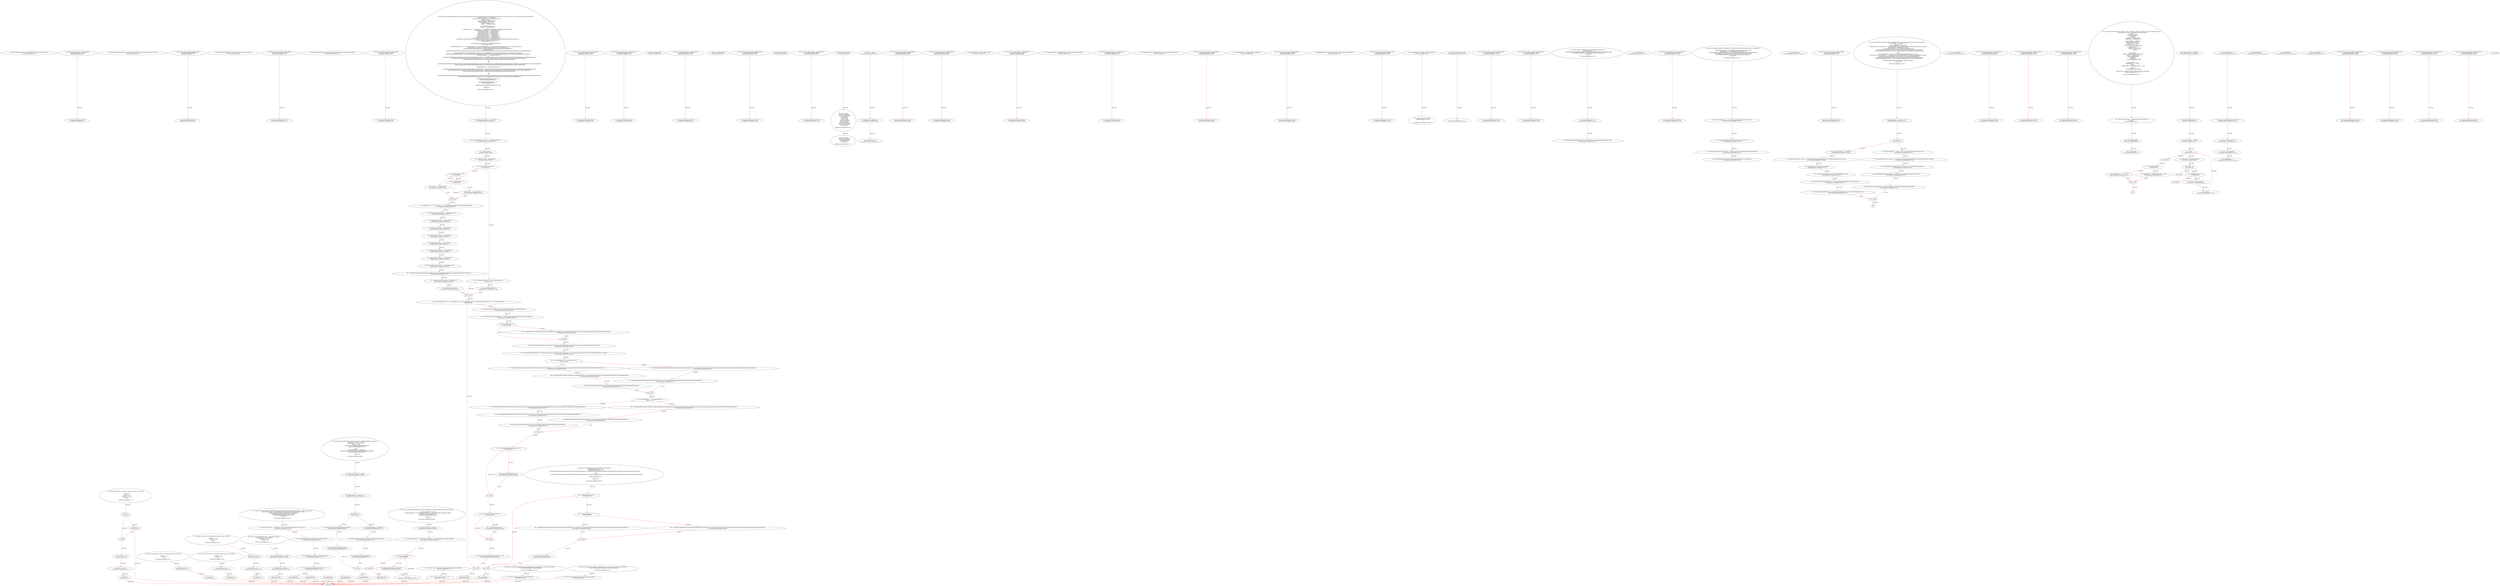 digraph  {
13 [label="2_ function transfer(address to, uint256 value) public returns (bool success);\n13-function_definition-3-3", method="transfer(address to,uint256 value)", type_label=function_definition];
29 [label="3_ function bug_unchk_send17() payable public{\n      msg.sender.transfer(1 ether);}\n29-function_definition-4-5", method="bug_unchk_send17()", type_label=function_definition];
34 [label="4_ msg.sender.transfer(1 ether);\n34-expression_statement-5-5", method="bug_unchk_send17()", type_label=expression_statement];
44 [label="5_ function transferFrom(address from, address to, uint256 value) public returns (bool success);\n44-function_definition-6-6", method="transferFrom(address from,address to,uint256 value)", type_label=function_definition];
64 [label="6_ function bug_unchk_send3() payable public{\n      msg.sender.transfer(1 ether);}\n64-function_definition-7-8", method="bug_unchk_send3()", type_label=function_definition];
69 [label="7_ msg.sender.transfer(1 ether);\n69-expression_statement-8-8", method="bug_unchk_send3()", type_label=expression_statement];
79 [label="8_ function balanceOf(address account) external view returns(uint256);\n79-function_definition-9-9", method="balanceOf(address account)", type_label=function_definition];
91 [label="9_ function bug_unchk_send9() payable public{\n      msg.sender.transfer(1 ether);}\n91-function_definition-10-11", method="bug_unchk_send9()", type_label=function_definition];
96 [label="10_ msg.sender.transfer(1 ether);\n96-expression_statement-11-11", method="bug_unchk_send9()", type_label=expression_statement];
106 [label="11_ function allowance(address _owner, address _spender)external view returns(uint256);\n106-function_definition-12-12", method="allowance(address _owner,address _spender)", type_label=function_definition];
122 [label="12_ function bug_unchk_send25() payable public{\n      msg.sender.transfer(1 ether);}\n122-function_definition-13-14", method="bug_unchk_send25()", type_label=function_definition];
127 [label="13_ msg.sender.transfer(1 ether);\n127-expression_statement-14-14", method="bug_unchk_send25()", type_label=expression_statement];
140 [label="16_ function mul(uint256 a, uint256 b) internal pure returns (uint256) \n    {\n        if (a == 0) {\n        return 0;}\n        uint256 c = a * b;\n        assert(c / a == b);\n        return c;\n    }\n140-function_definition-17-24", method="mul(uint256 a,uint256 b)", type_label=function_definition];
157 [label="18_ if_a == 0\n157-if-19-20", method="mul(uint256 a,uint256 b)", type_label=if];
2982 [label="18_ end_if", method="mul(uint256 a,uint256 b)", type_label=end_if];
162 [label="19_ return 0;\n162-return-20-20", method="mul(uint256 a,uint256 b)", type_label=return];
164 [label="20_ uint256 c = a * b;\n164-new_variable-21-21", method="mul(uint256 a,uint256 b)", type_label=new_variable];
172 [label="21_ assert(c / a == b);\n172-expression_statement-22-22", method="mul(uint256 a,uint256 b)", type_label=expression_statement];
181 [label="22_ return c;\n181-return-23-23", method="mul(uint256 a,uint256 b)", type_label=return];
183 [label="24_ function div(uint256 a, uint256 b) internal pure returns (uint256) \n    {\n        uint256 c = a / b;\n        return c;\n    }\n183-function_definition-25-29", method="div(uint256 a,uint256 b)", type_label=function_definition];
200 [label="26_ uint256 c = a / b;\n200-new_variable-27-27", method="div(uint256 a,uint256 b)", type_label=new_variable];
208 [label="27_ return c;\n208-return-28-28", method="div(uint256 a,uint256 b)", type_label=return];
210 [label="29_ function sub(uint256 a, uint256 b) internal pure returns (uint256) \n    {\n        assert(b <= a);\n        return a - b;\n    }\n210-function_definition-30-34", method="sub(uint256 a,uint256 b)", type_label=function_definition];
227 [label="31_ assert(b <= a);\n227-expression_statement-32-32", method="sub(uint256 a,uint256 b)", type_label=expression_statement];
234 [label="32_ return a - b;\n234-return-33-33", method="sub(uint256 a,uint256 b)", type_label=return];
238 [label="34_ function add(uint256 a, uint256 b) internal pure returns (uint256) \n    {\n        uint256 c = a + b;\n        assert(c >= a);\n        return c;\n    }\n238-function_definition-35-40", method="add(uint256 a,uint256 b)", type_label=function_definition];
255 [label="36_ uint256 c = a + b;\n255-new_variable-37-37", method="add(uint256 a,uint256 b)", type_label=new_variable];
263 [label="37_ assert(c >= a);\n263-expression_statement-38-38", method="add(uint256 a,uint256 b)", type_label=expression_statement];
270 [label="38_ return c;\n270-return-39-39", method="add(uint256 a,uint256 b)", type_label=return];
280 [label="43_ function bug_unchk_send13() payable public{\n      msg.sender.transfer(1 ether);}\n280-function_definition-44-45", method="bug_unchk_send13()", type_label=function_definition];
285 [label="44_ msg.sender.transfer(1 ether);\n285-expression_statement-45-45", method="bug_unchk_send13()", type_label=expression_statement];
313 [label="46_ function bug_unchk_send5() payable public{\n      msg.sender.transfer(1 ether);}\n313-function_definition-47-48", method="bug_unchk_send5()", type_label=function_definition];
318 [label="47_ msg.sender.transfer(1 ether);\n318-expression_statement-48-48", method="bug_unchk_send5()", type_label=expression_statement];
328 [label="48_ address payable admin;\n328-new_variable-49-49", method="", type_label=new_variable];
332 [label="49_ function bug_unchk_send15() payable public{\n      msg.sender.transfer(1 ether);}\n332-function_definition-50-51", method="bug_unchk_send15()", type_label=function_definition];
337 [label="50_ msg.sender.transfer(1 ether);\n337-expression_statement-51-51", method="bug_unchk_send15()", type_label=expression_statement];
347 [label="51_ address public feeAddress;\n347-new_variable-52-52", method="", type_label=new_variable];
352 [label="52_ function bug_unchk_send28() payable public{\n      msg.sender.transfer(1 ether);}\n352-function_definition-53-54", method="bug_unchk_send28()", type_label=function_definition];
357 [label="53_ msg.sender.transfer(1 ether);\n357-expression_statement-54-54", method="bug_unchk_send28()", type_label=expression_statement];
367 [label="54_ bool private dexStatus;\n367-new_variable-55-55", method="", type_label=new_variable];
372 [label="55_ function bug_unchk_send21() payable public{\n      msg.sender.transfer(1 ether);}\n372-function_definition-56-57", method="bug_unchk_send21()", type_label=function_definition];
377 [label="56_ msg.sender.transfer(1 ether);\n377-expression_statement-57-57", method="bug_unchk_send21()", type_label=expression_statement];
387 [label="57_ uint256 public tokenId=0;\n387-new_variable-58-58", method="", type_label=new_variable];
393 [label="58_ struct orders{\n        address userAddress;\n        address tokenAddress;\n        uint256 type_;\n        uint256 price;\n        uint256 total;\n        uint256 _decimal;\n        uint256 tradeTotal;\n        uint256 amount;\n        uint256 tradeAmount;\n        uint256 pairOrderID;\n        uint256 status; \n    }\n393-expression_statement-59-71", method="orders()", type_label=expression_statement];
439 [label="71_ struct tokens{\n        address tokenAddress;\n        string tokenSymbol;\n        uint256 decimals;\n        bool status;\n    }\n439-expression_statement-72-77", method="tokens()", type_label=expression_statement];
467 [label="78_ admin = _admin;\n467-expression_statement-79-79", method="", type_label=expression_statement];
471 [label="79_ feeAddress = feeAddress_;\n471-expression_statement-80-80", method="", type_label=expression_statement];
475 [label="80_ dexStatus = true;\n475-expression_statement-81-81", method="", type_label=expression_statement];
480 [label="82_ function bug_unchk_send19() payable public{\n      msg.sender.transfer(1 ether);}\n480-function_definition-83-84", method="bug_unchk_send19()", type_label=function_definition];
485 [label="83_ msg.sender.transfer(1 ether);\n485-expression_statement-84-84", method="bug_unchk_send19()", type_label=expression_statement];
495 [label="84_ function bug_unchk_send10() payable public{\n      msg.sender.transfer(1 ether);}\n495-function_definition-85-86", method="bug_unchk_send10()", type_label=function_definition];
500 [label="85_ msg.sender.transfer(1 ether);\n500-expression_statement-86-86", method="bug_unchk_send10()", type_label=expression_statement];
510 [label="86_ mapping(uint256=>orders) public Order;\n510-new_variable-87-87", method="", type_label=new_variable];
518 [label="87_ function bug_unchk_send22() payable public{\n      msg.sender.transfer(1 ether);}\n518-function_definition-88-89", method="bug_unchk_send22()", type_label=function_definition];
523 [label="88_ msg.sender.transfer(1 ether);\n523-expression_statement-89-89", method="bug_unchk_send22()", type_label=expression_statement];
533 [label="89_ mapping(address=>mapping(address=>uint256))public userDetails;\n533-new_variable-90-90", method="", type_label=new_variable];
542 [label="90_ function bug_unchk_send12() payable public{\n      msg.sender.transfer(1 ether);}\n542-function_definition-91-92", method="bug_unchk_send12()", type_label=function_definition];
547 [label="91_ msg.sender.transfer(1 ether);\n547-expression_statement-92-92", method="bug_unchk_send12()", type_label=expression_statement];
557 [label="92_ mapping(address=>mapping(address=>uint256))public feeAmount;\n557-new_variable-93-93", method="", type_label=new_variable];
566 [label="93_ function bug_unchk_send11() payable public{\n      msg.sender.transfer(1 ether);}\n566-function_definition-94-95", method="bug_unchk_send11()", type_label=function_definition];
571 [label="94_ msg.sender.transfer(1 ether);\n571-expression_statement-95-95", method="bug_unchk_send11()", type_label=expression_statement];
581 [label="95_ mapping(address=>uint256) public withdrawfee;\n581-new_variable-96-96", method="", type_label=new_variable];
588 [label="96_ function bug_unchk_send1() payable public{\n      msg.sender.transfer(1 ether);}\n588-function_definition-97-98", method="bug_unchk_send1()", type_label=function_definition];
593 [label="97_ msg.sender.transfer(1 ether);\n593-expression_statement-98-98", method="bug_unchk_send1()", type_label=expression_statement];
603 [label="98_ mapping(uint256=>mapping(uint256=>bool)) public orderPairStatus;\n603-new_variable-99-99", method="", type_label=new_variable];
612 [label="99_ function bug_unchk_send2() payable public{\n      msg.sender.transfer(1 ether);}\n612-function_definition-100-101", method="bug_unchk_send2()", type_label=function_definition];
617 [label="100_ msg.sender.transfer(1 ether);\n617-expression_statement-101-101", method="bug_unchk_send2()", type_label=expression_statement];
627 [label="101_ mapping(address=>tokens) public tokendetails;\n627-new_variable-102-102", method="", type_label=new_variable];
635 [label="102_ modifier dexstatuscheck(){\n       require(dexStatus==true);\n       _;\n    }\n635-expression_statement-103-106", method="", type_label=expression_statement];
638 [label="103_ require(dexStatus==true);\n638-expression_statement-104-104", method="", type_label=expression_statement];
646 [label="104_ _;\n646-expression_statement-105-105", method="", type_label=expression_statement];
648 [label="106_ function setDexStatus(bool status_) public returns(bool){\n        require(msg.sender == admin);\n        dexStatus = status_;\n        return true;\n    }\n648-function_definition-107-111", method="setDexStatus(bool status_)", type_label=function_definition];
660 [label="107_ require(msg.sender == admin);\n660-expression_statement-108-108", method="setDexStatus(bool status_)", type_label=expression_statement];
669 [label="108_ dexStatus = status_;\n669-expression_statement-109-109", method="setDexStatus(bool status_)", type_label=expression_statement];
673 [label="109_ return true;\n673-return-110-110", method="setDexStatus(bool status_)", type_label=return];
676 [label="111_ function bug_unchk_send26() payable public{\n      msg.sender.transfer(1 ether);}\n676-function_definition-112-113", method="bug_unchk_send26()", type_label=function_definition];
681 [label="112_ msg.sender.transfer(1 ether);\n681-expression_statement-113-113", method="bug_unchk_send26()", type_label=expression_statement];
691 [label="113_ function addToken(address tokenAddress,string memory tokenSymbol,uint256 decimal_) public returns(bool){\n        require(msg.sender == feeAddress && tokendetails[tokenAddress].status==false);\n        tokendetails[tokenAddress].tokenSymbol=tokenSymbol;\n        tokendetails[tokenAddress].decimals=decimal_;\n        tokendetails[tokenAddress].status=true;\n        return true;\n    }\n691-function_definition-114-120", method="addToken(address tokenAddress,string memory tokenSymbol,uint256 decimal_)", type_label=function_definition];
711 [label="114_ require(msg.sender == feeAddress && tokendetails[tokenAddress].status==false);\n711-expression_statement-115-115", method="addToken(address tokenAddress,string memory tokenSymbol,uint256 decimal_)", type_label=expression_statement];
729 [label="115_ tokendetails[tokenAddress].tokenSymbol=tokenSymbol;\n729-expression_statement-116-116", method="addToken(address tokenAddress,string memory tokenSymbol,uint256 decimal_)", type_label=expression_statement];
737 [label="116_ tokendetails[tokenAddress].decimals=decimal_;\n737-expression_statement-117-117", method="addToken(address tokenAddress,string memory tokenSymbol,uint256 decimal_)", type_label=expression_statement];
745 [label="117_ tokendetails[tokenAddress].status=true;\n745-expression_statement-118-118", method="addToken(address tokenAddress,string memory tokenSymbol,uint256 decimal_)", type_label=expression_statement];
754 [label="118_ return true;\n754-return-119-119", method="addToken(address tokenAddress,string memory tokenSymbol,uint256 decimal_)", type_label=return];
757 [label="120_ function bug_unchk_send20() payable public{\n      msg.sender.transfer(1 ether);}\n757-function_definition-121-122", method="bug_unchk_send20()", type_label=function_definition];
762 [label="121_ msg.sender.transfer(1 ether);\n762-expression_statement-122-122", method="bug_unchk_send20()", type_label=expression_statement];
772 [label="122_ function deposit() dexstatuscheck public payable returns(bool) {\n        require(msg.value > 0);\n        userDetails[msg.sender][address(0)]=userDetails[msg.sender][address(0)].add(msg.value);\n        emit DepositandWithdraw( msg.sender, address(0),msg.value,0);\n        return true;\n    }\n772-function_definition-123-128", method="deposit()", type_label=function_definition];
774 [label="122_ dexstatuscheck\n774-expression_statement-123-123", method="deposit()", type_label=expression_statement];
783 [label="123_ require(msg.value > 0);\n783-expression_statement-124-124", method="deposit()", type_label=expression_statement];
792 [label="124_ userDetails[msg.sender][address(0)]=userDetails[msg.sender][address(0)].add(msg.value);\n792-expression_statement-125-125", method="deposit()", type_label=expression_statement];
835 [label="126_ return true;\n835-return-127-127", method="deposit()", type_label=return];
838 [label="128_ function bug_unchk_send32() payable public{\n      msg.sender.transfer(1 ether);}\n838-function_definition-129-130", method="bug_unchk_send32()", type_label=function_definition];
843 [label="129_ msg.sender.transfer(1 ether);\n843-expression_statement-130-130", method="bug_unchk_send32()", type_label=expression_statement];
853 [label="130_ function tokenDeposit(address tokenaddr,uint256 tokenAmount) dexstatuscheck public returns(bool)\n    {\n        require(tokenAmount > 0 && tokendetails[tokenaddr].status==true);\n        require(tokenallowance(tokenaddr,msg.sender) > 0);\n        userDetails[msg.sender][tokenaddr] = userDetails[msg.sender][tokenaddr].add(tokenAmount);\n        Token(tokenaddr).transferFrom(msg.sender,address(this), tokenAmount);\n        emit DepositandWithdraw( msg.sender,tokenaddr,tokenAmount,0);\n        return true;\n    }\n853-function_definition-131-139", method="tokenDeposit(address tokenaddr,uint256 tokenAmount)", type_label=function_definition];
863 [label="130_ dexstatuscheck\n863-expression_statement-131-131", method="tokenDeposit(address tokenaddr,uint256 tokenAmount)", type_label=expression_statement];
871 [label="132_ require(tokenAmount > 0 && tokendetails[tokenaddr].status==true);\n871-expression_statement-133-133", method="tokenDeposit(address tokenaddr,uint256 tokenAmount)", type_label=expression_statement];
887 [label="133_ require(tokenallowance(tokenaddr,msg.sender) > 0);\n887-expression_statement-134-134", method="tokenDeposit(address tokenaddr,uint256 tokenAmount)", type_label=expression_statement];
901 [label="134_ userDetails[msg.sender][tokenaddr] = userDetails[msg.sender][tokenaddr].add(tokenAmount);\n901-expression_statement-135-135", method="tokenDeposit(address tokenaddr,uint256 tokenAmount)", type_label=expression_statement];
922 [label="135_ Token(tokenaddr).transferFrom(msg.sender,address(this), tokenAmount);\n922-expression_statement-136-136", method="tokenDeposit(address tokenaddr,uint256 tokenAmount)", type_label=expression_statement];
952 [label="137_ return true;\n952-return-138-138", method="tokenDeposit(address tokenaddr,uint256 tokenAmount)", type_label=return];
955 [label="139_ function bug_unchk_send4() payable public{\n      msg.sender.transfer(1 ether);}\n955-function_definition-140-141", method="bug_unchk_send4()", type_label=function_definition];
960 [label="140_ msg.sender.transfer(1 ether);\n960-expression_statement-141-141", method="bug_unchk_send4()", type_label=expression_statement];
970 [label="141_ function withdraw(uint8 type_,address tokenaddr,uint256 amount) dexstatuscheck public returns(bool) {\n        require(type_ ==0 || type_ == 1);\n         if(type_==0){  \n         require(tokenaddr == address(0));\n         require(amount>0 && amount <= userDetails[msg.sender][address(0)] && withdrawfee[address(0)]<amount);\n         require(amount<=address(this).balance);\n                msg.sender.transfer(amount.sub(withdrawfee[address(0)]));    \n                userDetails[msg.sender][address(0)] = userDetails[msg.sender][address(0)].sub(amount);\n                feeAmount[admin][address(0)] = feeAmount[admin][address(0)].add(withdrawfee[address(0)]);\n        }\n        else{  \n        require(tokenaddr != address(0) && tokendetails[tokenaddr].status==true);\n        require(amount>0 && amount <= userDetails[msg.sender][tokenaddr] && withdrawfee[tokenaddr]<amount);\n              Token(tokenaddr).transfer(msg.sender, (amount.sub(withdrawfee[tokenaddr])));\n              userDetails[msg.sender][tokenaddr] = userDetails[msg.sender][tokenaddr].sub(amount);\n              feeAmount[admin][tokenaddr] = feeAmount[admin][tokenaddr].add(withdrawfee[tokenaddr]);\n        }\n        emit DepositandWithdraw( msg.sender,tokenaddr,amount,1);\n        return true;\n    }\n970-function_definition-142-161", method="withdraw(uint8 type_,address tokenaddr,uint256 amount)", type_label=function_definition];
984 [label="141_ dexstatuscheck\n984-expression_statement-142-142", method="withdraw(uint8 type_,address tokenaddr,uint256 amount)", type_label=expression_statement];
992 [label="142_ require(type_ ==0 || type_ == 1);\n992-expression_statement-143-143", method="withdraw(uint8 type_,address tokenaddr,uint256 amount)", type_label=expression_statement];
1003 [label="143_ if_type_==0\n1003-if-144-158", method="withdraw(uint8 type_,address tokenaddr,uint256 amount)", type_label=if];
3828 [label="143_ end_if", method="withdraw(uint8 type_,address tokenaddr,uint256 amount)", type_label=end_if];
1008 [label="144_ require(tokenaddr == address(0));\n1008-expression_statement-145-145", method="withdraw(uint8 type_,address tokenaddr,uint256 amount)", type_label=expression_statement];
1017 [label="145_ require(amount>0 && amount <= userDetails[msg.sender][address(0)] && withdrawfee[address(0)]<amount);\n1017-expression_statement-146-146", method="withdraw(uint8 type_,address tokenaddr,uint256 amount)", type_label=expression_statement];
1044 [label="146_ require(amount<=address(this).balance);\n1044-expression_statement-147-147", method="withdraw(uint8 type_,address tokenaddr,uint256 amount)", type_label=expression_statement];
1055 [label="147_ msg.sender.transfer(amount.sub(withdrawfee[address(0)]));\n1055-expression_statement-148-148", method="withdraw(uint8 type_,address tokenaddr,uint256 amount)", type_label=expression_statement];
1073 [label="148_ userDetails[msg.sender][address(0)] = userDetails[msg.sender][address(0)].sub(amount);\n1073-expression_statement-149-149", method="withdraw(uint8 type_,address tokenaddr,uint256 amount)", type_label=expression_statement];
1098 [label="149_ feeAmount[admin][address(0)] = feeAmount[admin][address(0)].add(withdrawfee[address(0)]);\n1098-expression_statement-150-150", method="withdraw(uint8 type_,address tokenaddr,uint256 amount)", type_label=expression_statement];
1124 [label="152_ require(tokenaddr != address(0) && tokendetails[tokenaddr].status==true);\n1124-expression_statement-153-153", method="withdraw(uint8 type_,address tokenaddr,uint256 amount)", type_label=expression_statement];
1142 [label="153_ require(amount>0 && amount <= userDetails[msg.sender][tokenaddr] && withdrawfee[tokenaddr]<amount);\n1142-expression_statement-154-154", method="withdraw(uint8 type_,address tokenaddr,uint256 amount)", type_label=expression_statement];
1165 [label="154_ Token(tokenaddr).transfer(msg.sender, (amount.sub(withdrawfee[tokenaddr])));\n1165-expression_statement-155-155", method="withdraw(uint8 type_,address tokenaddr,uint256 amount)", type_label=expression_statement];
1187 [label="155_ userDetails[msg.sender][tokenaddr] = userDetails[msg.sender][tokenaddr].sub(amount);\n1187-expression_statement-156-156", method="withdraw(uint8 type_,address tokenaddr,uint256 amount)", type_label=expression_statement];
1208 [label="156_ feeAmount[admin][tokenaddr] = feeAmount[admin][tokenaddr].add(withdrawfee[tokenaddr]);\n1208-expression_statement-157-157", method="withdraw(uint8 type_,address tokenaddr,uint256 amount)", type_label=expression_statement];
1239 [label="159_ return true;\n1239-return-160-160", method="withdraw(uint8 type_,address tokenaddr,uint256 amount)", type_label=return];
1242 [label="161_ function bug_unchk_send7() payable public{\n      msg.sender.transfer(1 ether);}\n1242-function_definition-162-163", method="bug_unchk_send7()", type_label=function_definition];
1247 [label="162_ msg.sender.transfer(1 ether);\n1247-expression_statement-163-163", method="bug_unchk_send7()", type_label=expression_statement];
1257 [label="163_ function adminProfitWithdraw(uint8 type_,address tokenAddr)public returns(bool){  \n       require(msg.sender == admin);\n       require(type_ ==0 || type_ == 1);\n         if(type_==0){  \n            admin.transfer(feeAmount[admin][address(0)]);\n            feeAmount[admin][address(0)]=0;\n        }\n        else{  \n            require(tokenAddr != address(0)) ;\n            Token(tokenAddr).transfer(admin, feeAmount[admin][tokenAddr]);\n            feeAmount[admin][tokenAddr]=0;\n        }\n            return true;\n        }\n1257-function_definition-164-177", method="adminProfitWithdraw(uint8 type_,address tokenAddr)", type_label=function_definition];
1273 [label="164_ require(msg.sender == admin);\n1273-expression_statement-165-165", method="adminProfitWithdraw(uint8 type_,address tokenAddr)", type_label=expression_statement];
1282 [label="165_ require(type_ ==0 || type_ == 1);\n1282-expression_statement-166-166", method="adminProfitWithdraw(uint8 type_,address tokenAddr)", type_label=expression_statement];
1293 [label="166_ if_type_==0\n1293-if-167-175", method="adminProfitWithdraw(uint8 type_,address tokenAddr)", type_label=if];
4118 [label="166_ end_if", method="adminProfitWithdraw(uint8 type_,address tokenAddr)", type_label=end_if];
1298 [label="167_ admin.transfer(feeAmount[admin][address(0)]);\n1298-expression_statement-168-168", method="adminProfitWithdraw(uint8 type_,address tokenAddr)", type_label=expression_statement];
1311 [label="168_ feeAmount[admin][address(0)]=0;\n1311-expression_statement-169-169", method="adminProfitWithdraw(uint8 type_,address tokenAddr)", type_label=expression_statement];
1322 [label="171_ require(tokenAddr != address(0)) ;\n1322-expression_statement-172-172", method="adminProfitWithdraw(uint8 type_,address tokenAddr)", type_label=expression_statement];
1331 [label="172_ Token(tokenAddr).transfer(admin, feeAmount[admin][tokenAddr]);\n1331-expression_statement-173-173", method="adminProfitWithdraw(uint8 type_,address tokenAddr)", type_label=expression_statement];
1347 [label="173_ feeAmount[admin][tokenAddr]=0;\n1347-expression_statement-174-174", method="adminProfitWithdraw(uint8 type_,address tokenAddr)", type_label=expression_statement];
1355 [label="175_ return true;\n1355-return-176-176", method="adminProfitWithdraw(uint8 type_,address tokenAddr)", type_label=return];
1358 [label="177_ function bug_unchk_send23() payable public{\n      msg.sender.transfer(1 ether);}\n1358-function_definition-178-179", method="bug_unchk_send23()", type_label=function_definition];
1363 [label="178_ msg.sender.transfer(1 ether);\n1363-expression_statement-179-179", method="bug_unchk_send23()", type_label=expression_statement];
1373 [label="179_ function setwithdrawfee(address[] memory addr,uint256[] memory feeamount)public returns(bool)\n        {\n          require(msg.sender==admin);\n          require(addr.length <10 && feeamount.length < 10 && addr.length==feeamount.length);\n          for(uint8 i=0;i<addr.length;i++){\n            withdrawfee[addr[i]]=feeamount[i];    \n          }\n           return true;\n        }\n1373-function_definition-180-188", method="setwithdrawfee(address[] memory addr,uint256[] memory feeamount)", type_label=function_definition];
1391 [label="181_ require(msg.sender==admin);\n1391-expression_statement-182-182", method="setwithdrawfee(address[] memory addr,uint256[] memory feeamount)", type_label=expression_statement];
1400 [label="182_ require(addr.length <10 && feeamount.length < 10 && addr.length==feeamount.length);\n1400-expression_statement-183-183", method="setwithdrawfee(address[] memory addr,uint256[] memory feeamount)", type_label=expression_statement];
1423 [label="183_ for(i<addr.length;;i++)\n1423-for-184-186", method="setwithdrawfee(address[] memory addr,uint256[] memory feeamount)", type_label=for];
4248 [label="183_ end_loop", method="setwithdrawfee(address[] memory addr,uint256[] memory feeamount)", type_label=end_loop];
1436 [label="183_ i++\n1436-expression_statement-184-184", method="setwithdrawfee(address[] memory addr,uint256[] memory feeamount)", type_label=expression_statement];
1439 [label="184_ withdrawfee[addr[i]]=feeamount[i];\n1439-expression_statement-185-185", method="setwithdrawfee(address[] memory addr,uint256[] memory feeamount)", type_label=expression_statement];
1449 [label="186_ return true;\n1449-return-187-187", method="setwithdrawfee(address[] memory addr,uint256[] memory feeamount)", type_label=return];
1452 [label="188_ function bug_unchk_send14() payable public{\n      msg.sender.transfer(1 ether);}\n1452-function_definition-189-190", method="bug_unchk_send14()", type_label=function_definition];
1457 [label="189_ msg.sender.transfer(1 ether);\n1457-expression_statement-190-190", method="bug_unchk_send14()", type_label=expression_statement];
1467 [label="190_ function verify(string memory  message, uint8 v, bytes32 r, bytes32 s) private pure returns (address signer) {\n        string memory header = \"\x19Ethereum Signed Message:\n000000\";\n        uint256 lengthOffset;\n        uint256 length;\n        assembly {\n            length := mload(message)\n            lengthOffset := add(header, 57)\n        }\n        require(length <= 999999);\n        uint256 lengthLength = 0;\n        uint256 divisor = 100000; \n        while (divisor != 0) {\n            uint256 digit = length.div(divisor);\n            if (digit == 0) {\n                if (lengthLength == 0) {\n                      divisor = divisor.div(10);\n                      continue;\n                    }\n            }\n            lengthLength++;\n            length = length.sub(digit.mul(divisor));\n            divisor = divisor.div(10);\n            digit = digit.add(0x30);\n            lengthOffset++;\n            assembly {\n                mstore8(lengthOffset, digit)\n            }\n        }  \n        if (lengthLength == 0) {\n            lengthLength = 1 + 0x19 + 1;\n        } else {\n            lengthLength = lengthLength.add(1 + 0x19);\n        }\n        assembly {\n            mstore(header, lengthLength)\n        }\n        bytes32 check = keccak256(abi.encodePacked(header, message));\n        return ecrecover(check, v, r, s);\n    }\n1467-function_definition-191-229", method="verify(string memory  message,uint8 v,bytes32 r,bytes32 s)", type_label=function_definition];
1493 [label="191_ string memory header = \"\x19Ethereum Signed Message:\n000000\";\n1493-new_variable-192-192", method="verify(string memory  message,uint8 v,bytes32 r,bytes32 s)", type_label=new_variable];
1500 [label="192_ uint256 lengthOffset;\n1500-new_variable-193-193", method="verify(string memory  message,uint8 v,bytes32 r,bytes32 s)", type_label=new_variable];
1505 [label="193_ uint256 length;\n1505-new_variable-194-194", method="verify(string memory  message,uint8 v,bytes32 r,bytes32 s)", type_label=new_variable];
1530 [label="198_ require(length <= 999999);\n1530-expression_statement-199-199", method="verify(string memory  message,uint8 v,bytes32 r,bytes32 s)", type_label=expression_statement];
1537 [label="199_ uint256 lengthLength = 0;\n1537-new_variable-200-200", method="verify(string memory  message,uint8 v,bytes32 r,bytes32 s)", type_label=new_variable];
1543 [label="200_ uint256 divisor = 100000;\n1543-new_variable-201-201", method="verify(string memory  message,uint8 v,bytes32 r,bytes32 s)", type_label=new_variable];
1549 [label="201_ while\n1549-while-202-218", method="verify(string memory  message,uint8 v,bytes32 r,bytes32 s)", type_label=while];
4374 [label="201_ end_loop", method="verify(string memory  message,uint8 v,bytes32 r,bytes32 s)", type_label=end_loop];
1554 [label="202_ uint256 digit = length.div(divisor);\n1554-new_variable-203-203", method="verify(string memory  message,uint8 v,bytes32 r,bytes32 s)", type_label=new_variable];
1565 [label="203_ if_digit == 0\n1565-if-204-209", method="verify(string memory  message,uint8 v,bytes32 r,bytes32 s)", type_label=if];
4390 [label="203_ end_if", method="verify(string memory  message,uint8 v,bytes32 r,bytes32 s)", type_label=end_if];
1570 [label="204_ if_lengthLength == 0\n1570-if-205-208", method="verify(string memory  message,uint8 v,bytes32 r,bytes32 s)", type_label=if];
4395 [label="204_ end_if", method="verify(string memory  message,uint8 v,bytes32 r,bytes32 s)", type_label=end_if];
1575 [label="205_ divisor = divisor.div(10);\n1575-expression_statement-206-206", method="verify(string memory  message,uint8 v,bytes32 r,bytes32 s)", type_label=expression_statement];
1584 [label="206_ continue;\n1584-expression_statement-207-207", method="verify(string memory  message,uint8 v,bytes32 r,bytes32 s)", type_label=expression_statement];
1585 [label="209_ lengthLength++;\n1585-expression_statement-210-210", method="verify(string memory  message,uint8 v,bytes32 r,bytes32 s)", type_label=expression_statement];
1586 [label="209_ lengthLength++\n1586-expression_statement-210-210", method="verify(string memory  message,uint8 v,bytes32 r,bytes32 s)", type_label=expression_statement];
1588 [label="210_ length = length.sub(digit.mul(divisor));\n1588-expression_statement-211-211", method="verify(string memory  message,uint8 v,bytes32 r,bytes32 s)", type_label=expression_statement];
1602 [label="211_ divisor = divisor.div(10);\n1602-expression_statement-212-212", method="verify(string memory  message,uint8 v,bytes32 r,bytes32 s)", type_label=expression_statement];
1611 [label="212_ digit = digit.add(0x30);\n1611-expression_statement-213-213", method="verify(string memory  message,uint8 v,bytes32 r,bytes32 s)", type_label=expression_statement];
1620 [label="213_ lengthOffset++;\n1620-expression_statement-214-214", method="verify(string memory  message,uint8 v,bytes32 r,bytes32 s)", type_label=expression_statement];
1621 [label="213_ lengthOffset++\n1621-expression_statement-214-214", method="verify(string memory  message,uint8 v,bytes32 r,bytes32 s)", type_label=expression_statement];
1632 [label="218_ if_lengthLength == 0\n1632-if-219-223", method="verify(string memory  message,uint8 v,bytes32 r,bytes32 s)", type_label=if];
4457 [label="218_ end_if", method="verify(string memory  message,uint8 v,bytes32 r,bytes32 s)", type_label=end_if];
1637 [label="219_ lengthLength = 1 + 0x19 + 1;\n1637-expression_statement-220-220", method="verify(string memory  message,uint8 v,bytes32 r,bytes32 s)", type_label=expression_statement];
1646 [label="221_ lengthLength = lengthLength.add(1 + 0x19);\n1646-expression_statement-222-222", method="verify(string memory  message,uint8 v,bytes32 r,bytes32 s)", type_label=expression_statement];
1666 [label="226_ bytes32 check = keccak256(abi.encodePacked(header, message));\n1666-new_variable-227-227", method="verify(string memory  message,uint8 v,bytes32 r,bytes32 s)", type_label=new_variable];
1682 [label="227_ return ecrecover(check, v, r, s);\n1682-return-228-228", method="verify(string memory  message,uint8 v,bytes32 r,bytes32 s)", type_label=return];
1693 [label="229_ function makeOrder(uint256[9] memory tradeDetails,address[2] memory traderAddresses,string memory message,uint8  v,bytes32 r,bytes32 s) dexstatuscheck public returns(bool){\n      require(msg.sender == feeAddress);\n       require(verify((message),v,r,s)==traderAddresses[1]);\n      uint256 amount__;\n        uint256 orderiD = tradeDetails[0];\n        if(Order[orderiD].status==0){    \n            if(tradeDetails[6] == 0){\n                amount__ = tradeDetails[3];\n            }\n            else if(tradeDetails[6] ==1){\n                amount__ = tradeDetails[1];\n            }\n            require(amount__ > 0 && amount__ <= userDetails[traderAddresses[1]][traderAddresses[0]]);\n                Order[orderiD].userAddress = traderAddresses[1];\n                Order[orderiD].type_ = tradeDetails[6];\n                Order[orderiD].price = tradeDetails[2];\n                Order[orderiD].amount  = tradeDetails[1];\n                Order[orderiD].total  = tradeDetails[3];\n                Order[orderiD].tradeTotal  = tradeDetails[3];\n                Order[orderiD]._decimal  = tradeDetails[7];\n                Order[orderiD].tokenAddress = traderAddresses[0];       \n                userDetails[traderAddresses[1]][traderAddresses[0]]=userDetails[traderAddresses[1]][traderAddresses[0]].sub(amount__);\n                Order[orderiD].tradeAmount=tradeDetails[1];\n                Order[orderiD].status=1;\n        }\n        else if(Order[orderiD].status==1 && tradeDetails[8]==0){  \n            cancelOrder(orderiD);\n        }\n        if(Order[orderiD].status==1 && tradeDetails[1] > 0 && tradeDetails[8]>0 && Order[tradeDetails[8]].status==1 && tradeDetails[3]>0){  \n                Order[orderiD].tradeAmount =Order[orderiD].tradeAmount.sub(tradeDetails[1]);\n                Order[tradeDetails[8]].tradeAmount =Order[tradeDetails[8]].tradeAmount.sub(tradeDetails[1]);\n                if(tradeDetails[2]>0){\n                    userDetails[Order[orderiD].userAddress][Order[orderiD].tokenAddress]=userDetails[Order[orderiD].userAddress][Order[orderiD].tokenAddress].add(tradeDetails[2]);\n                }\n                Order[orderiD].tradeTotal =Order[orderiD].tradeTotal.sub(((tradeDetails[1].mul(Order[orderiD].price)).div(Order[orderiD]._decimal)));\n                Order[tradeDetails[8]].tradeTotal =Order[tradeDetails[8]].tradeTotal.sub(((tradeDetails[1].mul(Order[tradeDetails[8]].price)).div(Order[tradeDetails[8]]._decimal)));\n                    if(tradeDetails[6] == 1 || tradeDetails[6]==3)\n                    {\n                        userDetails[Order[orderiD].userAddress][Order[tradeDetails[8]].tokenAddress]=userDetails[Order[orderiD].userAddress][Order[tradeDetails[8]].tokenAddress].add(tradeDetails[1]);\n                        userDetails[Order[orderiD].userAddress][traderAddresses[0]]= userDetails[Order[orderiD].userAddress][traderAddresses[0]].sub(tradeDetails[4]);    \n                        feeAmount[admin][traderAddresses[0]]= feeAmount[admin][traderAddresses[0]].add(tradeDetails[4]);\n                    }\n                    else\n                    {\n                         userDetails[Order[orderiD].userAddress][Order[tradeDetails[8]].tokenAddress]=userDetails[Order[orderiD].userAddress][Order[tradeDetails[8]].tokenAddress].add(tradeDetails[1].sub(tradeDetails[4]));\n                            feeAmount[admin][Order[tradeDetails[8]].tokenAddress]= feeAmount[admin][Order[tradeDetails[8]].tokenAddress].add(tradeDetails[4]);\n                    }\n                    if(tradeDetails[6] == 2 || tradeDetails[6]==3)\n                    {\n                        userDetails[Order[tradeDetails[8]].userAddress][Order[orderiD].tokenAddress]=userDetails[Order[tradeDetails[8]].userAddress][Order[orderiD].tokenAddress].add(tradeDetails[3]);\n                        userDetails[Order[tradeDetails[8]].userAddress][traderAddresses[0]]= userDetails[Order[tradeDetails[8]].userAddress][traderAddresses[0]].sub(tradeDetails[5]);\n                        feeAmount[admin][traderAddresses[0]]= feeAmount[admin][traderAddresses[0]].add(tradeDetails[5]);\n                    }\n                    else\n                    {\n                         userDetails[Order[tradeDetails[8]].userAddress][Order[orderiD].tokenAddress]=userDetails[Order[tradeDetails[8]].userAddress][Order[orderiD].tokenAddress].add(tradeDetails[3].sub(tradeDetails[5]));\n                         feeAmount[admin][Order[orderiD].tokenAddress]= feeAmount[admin][Order[orderiD].tokenAddress].add(tradeDetails[5]);\n                    }\n                if(Order[tradeDetails[8]].tradeAmount==0){\n                    Order[tradeDetails[8]].status=2;    \n                }\n                if(Order[orderiD].tradeAmount==0){\n                    Order[orderiD].status=2;    \n                }\n                orderPairStatus[orderiD][tradeDetails[8]] = true;\n            }\n        return true; \n    }\n1693-function_definition-230-297", method="makeOrder(uint256[9] memory tradeDetails,address[2] memory traderAddresses,string memory message,uint8  v,bytes32 r,bytes32 s)", type_label=function_definition];
1723 [label="229_ dexstatuscheck\n1723-expression_statement-230-230", method="makeOrder(uint256[9] memory tradeDetails,address[2] memory traderAddresses,string memory message,uint8  v,bytes32 r,bytes32 s)", type_label=expression_statement];
1731 [label="230_ require(msg.sender == feeAddress);\n1731-expression_statement-231-231", method="makeOrder(uint256[9] memory tradeDetails,address[2] memory traderAddresses,string memory message,uint8  v,bytes32 r,bytes32 s)", type_label=expression_statement];
1740 [label="231_ require(verify((message),v,r,s)==traderAddresses[1]);\n1740-expression_statement-232-232", method="makeOrder(uint256[9] memory tradeDetails,address[2] memory traderAddresses,string memory message,uint8  v,bytes32 r,bytes32 s)", type_label=expression_statement];
1759 [label="232_ uint256 amount__;\n1759-new_variable-233-233", method="makeOrder(uint256[9] memory tradeDetails,address[2] memory traderAddresses,string memory message,uint8  v,bytes32 r,bytes32 s)", type_label=new_variable];
1764 [label="233_ uint256 orderiD = tradeDetails[0];\n1764-new_variable-234-234", method="makeOrder(uint256[9] memory tradeDetails,address[2] memory traderAddresses,string memory message,uint8  v,bytes32 r,bytes32 s)", type_label=new_variable];
1772 [label="234_ if_Order[orderiD].status==0\n1772-if-235-257", method="makeOrder(uint256[9] memory tradeDetails,address[2] memory traderAddresses,string memory message,uint8  v,bytes32 r,bytes32 s)", type_label=if];
4597 [label="234_ end_if", method="makeOrder(uint256[9] memory tradeDetails,address[2] memory traderAddresses,string memory message,uint8  v,bytes32 r,bytes32 s)", type_label=end_if];
1781 [label="235_ if_tradeDetails[6] == 0\n1781-if-236-241", method="makeOrder(uint256[9] memory tradeDetails,address[2] memory traderAddresses,string memory message,uint8  v,bytes32 r,bytes32 s)", type_label=if];
4606 [label="235_ end_if", method="makeOrder(uint256[9] memory tradeDetails,address[2] memory traderAddresses,string memory message,uint8  v,bytes32 r,bytes32 s)", type_label=end_if];
1788 [label="236_ amount__ = tradeDetails[3];\n1788-expression_statement-237-237", method="makeOrder(uint256[9] memory tradeDetails,address[2] memory traderAddresses,string memory message,uint8  v,bytes32 r,bytes32 s)", type_label=expression_statement];
1794 [label="238_ if_tradeDetails[6] ==1\n1794-if-239-241", method="makeOrder(uint256[9] memory tradeDetails,address[2] memory traderAddresses,string memory message,uint8  v,bytes32 r,bytes32 s)", type_label=if];
1801 [label="239_ amount__ = tradeDetails[1];\n1801-expression_statement-240-240", method="makeOrder(uint256[9] memory tradeDetails,address[2] memory traderAddresses,string memory message,uint8  v,bytes32 r,bytes32 s)", type_label=expression_statement];
1807 [label="241_ require(amount__ > 0 && amount__ <= userDetails[traderAddresses[1]][traderAddresses[0]]);\n1807-expression_statement-242-242", method="makeOrder(uint256[9] memory tradeDetails,address[2] memory traderAddresses,string memory message,uint8  v,bytes32 r,bytes32 s)", type_label=expression_statement];
1826 [label="242_ Order[orderiD].userAddress = traderAddresses[1];\n1826-expression_statement-243-243", method="makeOrder(uint256[9] memory tradeDetails,address[2] memory traderAddresses,string memory message,uint8  v,bytes32 r,bytes32 s)", type_label=expression_statement];
1836 [label="243_ Order[orderiD].type_ = tradeDetails[6];\n1836-expression_statement-244-244", method="makeOrder(uint256[9] memory tradeDetails,address[2] memory traderAddresses,string memory message,uint8  v,bytes32 r,bytes32 s)", type_label=expression_statement];
1846 [label="244_ Order[orderiD].price = tradeDetails[2];\n1846-expression_statement-245-245", method="makeOrder(uint256[9] memory tradeDetails,address[2] memory traderAddresses,string memory message,uint8  v,bytes32 r,bytes32 s)", type_label=expression_statement];
1856 [label="245_ Order[orderiD].amount  = tradeDetails[1];\n1856-expression_statement-246-246", method="makeOrder(uint256[9] memory tradeDetails,address[2] memory traderAddresses,string memory message,uint8  v,bytes32 r,bytes32 s)", type_label=expression_statement];
1866 [label="246_ Order[orderiD].total  = tradeDetails[3];\n1866-expression_statement-247-247", method="makeOrder(uint256[9] memory tradeDetails,address[2] memory traderAddresses,string memory message,uint8  v,bytes32 r,bytes32 s)", type_label=expression_statement];
1876 [label="247_ Order[orderiD].tradeTotal  = tradeDetails[3];\n1876-expression_statement-248-248", method="makeOrder(uint256[9] memory tradeDetails,address[2] memory traderAddresses,string memory message,uint8  v,bytes32 r,bytes32 s)", type_label=expression_statement];
1886 [label="248_ Order[orderiD]._decimal  = tradeDetails[7];\n1886-expression_statement-249-249", method="makeOrder(uint256[9] memory tradeDetails,address[2] memory traderAddresses,string memory message,uint8  v,bytes32 r,bytes32 s)", type_label=expression_statement];
1896 [label="249_ Order[orderiD].tokenAddress = traderAddresses[0];\n1896-expression_statement-250-250", method="makeOrder(uint256[9] memory tradeDetails,address[2] memory traderAddresses,string memory message,uint8  v,bytes32 r,bytes32 s)", type_label=expression_statement];
1906 [label="250_ userDetails[traderAddresses[1]][traderAddresses[0]]=userDetails[traderAddresses[1]][traderAddresses[0]].sub(amount__);\n1906-expression_statement-251-251", method="makeOrder(uint256[9] memory tradeDetails,address[2] memory traderAddresses,string memory message,uint8  v,bytes32 r,bytes32 s)", type_label=expression_statement];
1931 [label="251_ Order[orderiD].tradeAmount=tradeDetails[1];\n1931-expression_statement-252-252", method="makeOrder(uint256[9] memory tradeDetails,address[2] memory traderAddresses,string memory message,uint8  v,bytes32 r,bytes32 s)", type_label=expression_statement];
1941 [label="252_ Order[orderiD].status=1;\n1941-expression_statement-253-253", method="makeOrder(uint256[9] memory tradeDetails,address[2] memory traderAddresses,string memory message,uint8  v,bytes32 r,bytes32 s)", type_label=expression_statement];
1949 [label="254_ if_Order[orderiD].status==1 && tradeDetails[8]==0\n1949-if-255-257", method="makeOrder(uint256[9] memory tradeDetails,address[2] memory traderAddresses,string memory message,uint8  v,bytes32 r,bytes32 s)", type_label=if];
1964 [label="255_ cancelOrder(orderiD);\n1964-expression_statement-256-256", method="makeOrder(uint256[9] memory tradeDetails,address[2] memory traderAddresses,string memory message,uint8  v,bytes32 r,bytes32 s)", type_label=expression_statement];
1969 [label="257_ if_Order[orderiD].status==1 && tradeDetails[1] > 0 && tradeDetails[8]>0 && Order[tradeDetails[8]].status==1 && tradeDetails[3]>0\n1969-if-258-295", method="makeOrder(uint256[9] memory tradeDetails,address[2] memory traderAddresses,string memory message,uint8  v,bytes32 r,bytes32 s)", type_label=if];
4794 [label="257_ end_if", method="makeOrder(uint256[9] memory tradeDetails,address[2] memory traderAddresses,string memory message,uint8  v,bytes32 r,bytes32 s)", type_label=end_if];
2006 [label="258_ Order[orderiD].tradeAmount =Order[orderiD].tradeAmount.sub(tradeDetails[1]);\n2006-expression_statement-259-259", method="makeOrder(uint256[9] memory tradeDetails,address[2] memory traderAddresses,string memory message,uint8  v,bytes32 r,bytes32 s)", type_label=expression_statement];
2025 [label="259_ Order[tradeDetails[8]].tradeAmount =Order[tradeDetails[8]].tradeAmount.sub(tradeDetails[1]);\n2025-expression_statement-260-260", method="makeOrder(uint256[9] memory tradeDetails,address[2] memory traderAddresses,string memory message,uint8  v,bytes32 r,bytes32 s)", type_label=expression_statement];
2048 [label="260_ if_tradeDetails[2]>0\n2048-if-261-263", method="makeOrder(uint256[9] memory tradeDetails,address[2] memory traderAddresses,string memory message,uint8  v,bytes32 r,bytes32 s)", type_label=if];
4873 [label="260_ end_if", method="makeOrder(uint256[9] memory tradeDetails,address[2] memory traderAddresses,string memory message,uint8  v,bytes32 r,bytes32 s)", type_label=end_if];
2055 [label="261_ userDetails[Order[orderiD].userAddress][Order[orderiD].tokenAddress]=userDetails[Order[orderiD].userAddress][Order[orderiD].tokenAddress].add(tradeDetails[2]);\n2055-expression_statement-262-262", method="makeOrder(uint256[9] memory tradeDetails,address[2] memory traderAddresses,string memory message,uint8  v,bytes32 r,bytes32 s)", type_label=expression_statement];
2090 [label="263_ Order[orderiD].tradeTotal =Order[orderiD].tradeTotal.sub(((tradeDetails[1].mul(Order[orderiD].price)).div(Order[orderiD]._decimal)));\n2090-expression_statement-264-264", method="makeOrder(uint256[9] memory tradeDetails,address[2] memory traderAddresses,string memory message,uint8  v,bytes32 r,bytes32 s)", type_label=expression_statement];
2129 [label="264_ Order[tradeDetails[8]].tradeTotal =Order[tradeDetails[8]].tradeTotal.sub(((tradeDetails[1].mul(Order[tradeDetails[8]].price)).div(Order[tradeDetails[8]]._decimal)));\n2129-expression_statement-265-265", method="makeOrder(uint256[9] memory tradeDetails,address[2] memory traderAddresses,string memory message,uint8  v,bytes32 r,bytes32 s)", type_label=expression_statement];
2176 [label="265_ if_tradeDetails[6] == 1 || tradeDetails[6]==3\n2176-if-266-276", method="makeOrder(uint256[9] memory tradeDetails,address[2] memory traderAddresses,string memory message,uint8  v,bytes32 r,bytes32 s)", type_label=if];
5001 [label="265_ end_if", method="makeOrder(uint256[9] memory tradeDetails,address[2] memory traderAddresses,string memory message,uint8  v,bytes32 r,bytes32 s)", type_label=end_if];
2189 [label="267_ userDetails[Order[orderiD].userAddress][Order[tradeDetails[8]].tokenAddress]=userDetails[Order[orderiD].userAddress][Order[tradeDetails[8]].tokenAddress].add(tradeDetails[1]);\n2189-expression_statement-268-268", method="makeOrder(uint256[9] memory tradeDetails,address[2] memory traderAddresses,string memory message,uint8  v,bytes32 r,bytes32 s)", type_label=expression_statement];
2228 [label="268_ userDetails[Order[orderiD].userAddress][traderAddresses[0]]= userDetails[Order[orderiD].userAddress][traderAddresses[0]].sub(tradeDetails[4]);\n2228-expression_statement-269-269", method="makeOrder(uint256[9] memory tradeDetails,address[2] memory traderAddresses,string memory message,uint8  v,bytes32 r,bytes32 s)", type_label=expression_statement];
2259 [label="269_ feeAmount[admin][traderAddresses[0]]= feeAmount[admin][traderAddresses[0]].add(tradeDetails[4]);\n2259-expression_statement-270-270", method="makeOrder(uint256[9] memory tradeDetails,address[2] memory traderAddresses,string memory message,uint8  v,bytes32 r,bytes32 s)", type_label=expression_statement];
2283 [label="273_ userDetails[Order[orderiD].userAddress][Order[tradeDetails[8]].tokenAddress]=userDetails[Order[orderiD].userAddress][Order[tradeDetails[8]].tokenAddress].add(tradeDetails[1].sub(tradeDetails[4]));\n2283-expression_statement-274-274", method="makeOrder(uint256[9] memory tradeDetails,address[2] memory traderAddresses,string memory message,uint8  v,bytes32 r,bytes32 s)", type_label=expression_statement];
2329 [label="274_ feeAmount[admin][Order[tradeDetails[8]].tokenAddress]= feeAmount[admin][Order[tradeDetails[8]].tokenAddress].add(tradeDetails[4]);\n2329-expression_statement-275-275", method="makeOrder(uint256[9] memory tradeDetails,address[2] memory traderAddresses,string memory message,uint8  v,bytes32 r,bytes32 s)", type_label=expression_statement];
2360 [label="276_ if_tradeDetails[6] == 2 || tradeDetails[6]==3\n2360-if-277-287", method="makeOrder(uint256[9] memory tradeDetails,address[2] memory traderAddresses,string memory message,uint8  v,bytes32 r,bytes32 s)", type_label=if];
5185 [label="276_ end_if", method="makeOrder(uint256[9] memory tradeDetails,address[2] memory traderAddresses,string memory message,uint8  v,bytes32 r,bytes32 s)", type_label=end_if];
2373 [label="278_ userDetails[Order[tradeDetails[8]].userAddress][Order[orderiD].tokenAddress]=userDetails[Order[tradeDetails[8]].userAddress][Order[orderiD].tokenAddress].add(tradeDetails[3]);\n2373-expression_statement-279-279", method="makeOrder(uint256[9] memory tradeDetails,address[2] memory traderAddresses,string memory message,uint8  v,bytes32 r,bytes32 s)", type_label=expression_statement];
2412 [label="279_ userDetails[Order[tradeDetails[8]].userAddress][traderAddresses[0]]= userDetails[Order[tradeDetails[8]].userAddress][traderAddresses[0]].sub(tradeDetails[5]);\n2412-expression_statement-280-280", method="makeOrder(uint256[9] memory tradeDetails,address[2] memory traderAddresses,string memory message,uint8  v,bytes32 r,bytes32 s)", type_label=expression_statement];
2447 [label="280_ feeAmount[admin][traderAddresses[0]]= feeAmount[admin][traderAddresses[0]].add(tradeDetails[5]);\n2447-expression_statement-281-281", method="makeOrder(uint256[9] memory tradeDetails,address[2] memory traderAddresses,string memory message,uint8  v,bytes32 r,bytes32 s)", type_label=expression_statement];
2471 [label="284_ userDetails[Order[tradeDetails[8]].userAddress][Order[orderiD].tokenAddress]=userDetails[Order[tradeDetails[8]].userAddress][Order[orderiD].tokenAddress].add(tradeDetails[3].sub(tradeDetails[5]));\n2471-expression_statement-285-285", method="makeOrder(uint256[9] memory tradeDetails,address[2] memory traderAddresses,string memory message,uint8  v,bytes32 r,bytes32 s)", type_label=expression_statement];
2517 [label="285_ feeAmount[admin][Order[orderiD].tokenAddress]= feeAmount[admin][Order[orderiD].tokenAddress].add(tradeDetails[5]);\n2517-expression_statement-286-286", method="makeOrder(uint256[9] memory tradeDetails,address[2] memory traderAddresses,string memory message,uint8  v,bytes32 r,bytes32 s)", type_label=expression_statement];
2544 [label="287_ if_Order[tradeDetails[8]].tradeAmount==0\n2544-if-288-290", method="makeOrder(uint256[9] memory tradeDetails,address[2] memory traderAddresses,string memory message,uint8  v,bytes32 r,bytes32 s)", type_label=if];
5369 [label="287_ end_if", method="makeOrder(uint256[9] memory tradeDetails,address[2] memory traderAddresses,string memory message,uint8  v,bytes32 r,bytes32 s)", type_label=end_if];
2555 [label="288_ Order[tradeDetails[8]].status=2;\n2555-expression_statement-289-289", method="makeOrder(uint256[9] memory tradeDetails,address[2] memory traderAddresses,string memory message,uint8  v,bytes32 r,bytes32 s)", type_label=expression_statement];
2565 [label="290_ if_Order[orderiD].tradeAmount==0\n2565-if-291-293", method="makeOrder(uint256[9] memory tradeDetails,address[2] memory traderAddresses,string memory message,uint8  v,bytes32 r,bytes32 s)", type_label=if];
5390 [label="290_ end_if", method="makeOrder(uint256[9] memory tradeDetails,address[2] memory traderAddresses,string memory message,uint8  v,bytes32 r,bytes32 s)", type_label=end_if];
2574 [label="291_ Order[orderiD].status=2;\n2574-expression_statement-292-292", method="makeOrder(uint256[9] memory tradeDetails,address[2] memory traderAddresses,string memory message,uint8  v,bytes32 r,bytes32 s)", type_label=expression_statement];
2582 [label="293_ orderPairStatus[orderiD][tradeDetails[8]] = true;\n2582-expression_statement-294-294", method="makeOrder(uint256[9] memory tradeDetails,address[2] memory traderAddresses,string memory message,uint8  v,bytes32 r,bytes32 s)", type_label=expression_statement];
2593 [label="295_ return true;\n2593-return-296-296", method="makeOrder(uint256[9] memory tradeDetails,address[2] memory traderAddresses,string memory message,uint8  v,bytes32 r,bytes32 s)", type_label=return];
2596 [label="297_ function bug_unchk_send30() payable public{\n      msg.sender.transfer(1 ether);}\n2596-function_definition-298-299", method="bug_unchk_send30()", type_label=function_definition];
2601 [label="298_ msg.sender.transfer(1 ether);\n2601-expression_statement-299-299", method="bug_unchk_send30()", type_label=expression_statement];
2611 [label="299_ function cancelOrder(uint256 orderid)internal returns(bool){\n        if(Order[orderid].status==1){\n            if(Order[orderid].type_ == 0){\n            userDetails[ Order[orderid].userAddress][Order[orderid].tokenAddress]=userDetails[ Order[orderid].userAddress][Order[orderid].tokenAddress].add(Order[orderid].tradeTotal);        \n            }\n            else{\n                userDetails[ Order[orderid].userAddress][Order[orderid].tokenAddress]=userDetails[ Order[orderid].userAddress][Order[orderid].tokenAddress].add(Order[orderid].tradeAmount);\n            }\n            Order[orderid].status=3;     \n        }\n        return true;\n}\n2611-function_definition-300-311", method="cancelOrder(uint256 orderid)", type_label=function_definition];
2623 [label="300_ if_Order[orderid].status==1\n2623-if-301-309", method="cancelOrder(uint256 orderid)", type_label=if];
5448 [label="300_ end_if", method="cancelOrder(uint256 orderid)", type_label=end_if];
2632 [label="301_ if_Order[orderid].type_ == 0\n2632-if-302-307", method="cancelOrder(uint256 orderid)", type_label=if];
5457 [label="301_ end_if", method="cancelOrder(uint256 orderid)", type_label=end_if];
2641 [label="302_ userDetails[ Order[orderid].userAddress][Order[orderid].tokenAddress]=userDetails[ Order[orderid].userAddress][Order[orderid].tokenAddress].add(Order[orderid].tradeTotal);\n2641-expression_statement-303-303", method="cancelOrder(uint256 orderid)", type_label=expression_statement];
2679 [label="305_ userDetails[ Order[orderid].userAddress][Order[orderid].tokenAddress]=userDetails[ Order[orderid].userAddress][Order[orderid].tokenAddress].add(Order[orderid].tradeAmount);\n2679-expression_statement-306-306", method="cancelOrder(uint256 orderid)", type_label=expression_statement];
2716 [label="307_ Order[orderid].status=3;\n2716-expression_statement-308-308", method="cancelOrder(uint256 orderid)", type_label=expression_statement];
2724 [label="309_ return true;\n2724-return-310-310", method="cancelOrder(uint256 orderid)", type_label=return];
2727 [label="311_ function bug_unchk_send8() payable public{\n      msg.sender.transfer(1 ether);}\n2727-function_definition-312-313", method="bug_unchk_send8()", type_label=function_definition];
2732 [label="312_ msg.sender.transfer(1 ether);\n2732-expression_statement-313-313", method="bug_unchk_send8()", type_label=expression_statement];
2742 [label="313_ function viewTokenBalance(address tokenAddr,address baladdr)public view returns(uint256){\n        return Token(tokenAddr).balanceOf(baladdr);\n    }\n2742-function_definition-314-316", method="viewTokenBalance(address tokenAddr,address baladdr)", type_label=function_definition];
2759 [label="314_ return Token(tokenAddr).balanceOf(baladdr);\n2759-return-315-315", method="viewTokenBalance(address tokenAddr,address baladdr)", type_label=return];
2769 [label="316_ function bug_unchk_send27() payable public{\n      msg.sender.transfer(1 ether);}\n2769-function_definition-317-318", method="bug_unchk_send27()", type_label=function_definition];
2774 [label="317_ msg.sender.transfer(1 ether);\n2774-expression_statement-318-318", method="bug_unchk_send27()", type_label=expression_statement];
2784 [label="318_ function tokenallowance(address tokenAddr,address owner) public view returns(uint256){\n        return Token(tokenAddr).allowance(owner,address(this));\n    }\n2784-function_definition-319-321", method="tokenallowance(address tokenAddr,address owner)", type_label=function_definition];
2801 [label="319_ return Token(tokenAddr).allowance(owner,address(this));\n2801-return-320-320", method="tokenallowance(address tokenAddr,address owner)", type_label=return];
2815 [label="321_ function bug_unchk_send31() payable public{\n      msg.sender.transfer(1 ether);}\n2815-function_definition-322-323", method="bug_unchk_send31()", type_label=function_definition];
2820 [label="322_ msg.sender.transfer(1 ether);\n2820-expression_statement-323-323", method="bug_unchk_send31()", type_label=expression_statement];
1 [label="0_ start_node", method="", type_label=start];
2 [label="0_ exit_node", method="", type_label=exit];
1227;
1657;
29 -> 34  [color=red, controlflow_type=next_line, edge_type=CFG_edge, key=0, label=next_line];
64 -> 69  [color=red, controlflow_type=next_line, edge_type=CFG_edge, key=0, label=next_line];
91 -> 96  [color=red, controlflow_type=next_line, edge_type=CFG_edge, key=0, label=next_line];
122 -> 127  [color=red, controlflow_type=next_line, edge_type=CFG_edge, key=0, label=next_line];
140 -> 157  [color=red, controlflow_type=next_line, edge_type=CFG_edge, key=0, label=next_line];
157 -> 162  [color=red, controlflow_type=pos_next, edge_type=CFG_edge, key=0, label=pos_next];
157 -> 2982  [color=red, controlflow_type=neg_next, edge_type=CFG_edge, key=0, label=neg_next];
2982 -> 164  [color=red, controlflow_type=next_line, edge_type=CFG_edge, key=0, label=next_line];
162 -> 2982  [color=red, controlflow_type=end_if, edge_type=CFG_edge, key=0, label=end_if];
162 -> 2  [color=red, controlflow_type=return_exit, edge_type=CFG_edge, key=0, label=return_exit];
164 -> 172  [color=red, controlflow_type=next_line, edge_type=CFG_edge, key=0, label=next_line];
172 -> 181  [color=red, controlflow_type=next_line, edge_type=CFG_edge, key=0, label=next_line];
181 -> 2  [color=red, controlflow_type=return_exit, edge_type=CFG_edge, key=0, label=return_exit];
183 -> 200  [color=red, controlflow_type=next_line, edge_type=CFG_edge, key=0, label=next_line];
200 -> 208  [color=red, controlflow_type=next_line, edge_type=CFG_edge, key=0, label=next_line];
208 -> 2  [color=red, controlflow_type=return_exit, edge_type=CFG_edge, key=0, label=return_exit];
210 -> 227  [color=red, controlflow_type=next_line, edge_type=CFG_edge, key=0, label=next_line];
227 -> 234  [color=red, controlflow_type=next_line, edge_type=CFG_edge, key=0, label=next_line];
234 -> 2  [color=red, controlflow_type=return_exit, edge_type=CFG_edge, key=0, label=return_exit];
238 -> 255  [color=red, controlflow_type=next_line, edge_type=CFG_edge, key=0, label=next_line];
255 -> 263  [color=red, controlflow_type=next_line, edge_type=CFG_edge, key=0, label=next_line];
263 -> 270  [color=red, controlflow_type=next_line, edge_type=CFG_edge, key=0, label=next_line];
270 -> 2  [color=red, controlflow_type=return_exit, edge_type=CFG_edge, key=0, label=return_exit];
280 -> 285  [color=red, controlflow_type=next_line, edge_type=CFG_edge, key=0, label=next_line];
313 -> 318  [color=red, controlflow_type=next_line, edge_type=CFG_edge, key=0, label=next_line];
332 -> 337  [color=red, controlflow_type=next_line, edge_type=CFG_edge, key=0, label=next_line];
352 -> 357  [color=red, controlflow_type=next_line, edge_type=CFG_edge, key=0, label=next_line];
372 -> 377  [color=red, controlflow_type=next_line, edge_type=CFG_edge, key=0, label=next_line];
387 -> 393  [color=red, controlflow_type=next_line, edge_type=CFG_edge, key=0, label=next_line];
393 -> 439  [color=red, controlflow_type=next_line, edge_type=CFG_edge, key=0, label=next_line];
467 -> 471  [color=red, controlflow_type=next_line, edge_type=CFG_edge, key=0, label=next_line];
471 -> 475  [color=red, controlflow_type=next_line, edge_type=CFG_edge, key=0, label=next_line];
480 -> 485  [color=red, controlflow_type=next_line, edge_type=CFG_edge, key=0, label=next_line];
495 -> 500  [color=red, controlflow_type=next_line, edge_type=CFG_edge, key=0, label=next_line];
518 -> 523  [color=red, controlflow_type=next_line, edge_type=CFG_edge, key=0, label=next_line];
542 -> 547  [color=red, controlflow_type=next_line, edge_type=CFG_edge, key=0, label=next_line];
566 -> 571  [color=red, controlflow_type=next_line, edge_type=CFG_edge, key=0, label=next_line];
588 -> 593  [color=red, controlflow_type=next_line, edge_type=CFG_edge, key=0, label=next_line];
612 -> 617  [color=red, controlflow_type=next_line, edge_type=CFG_edge, key=0, label=next_line];
627 -> 635  [color=red, controlflow_type=next_line, edge_type=CFG_edge, key=0, label=next_line];
638 -> 646  [color=red, controlflow_type=next_line, edge_type=CFG_edge, key=0, label=next_line];
648 -> 660  [color=red, controlflow_type=next_line, edge_type=CFG_edge, key=0, label=next_line];
660 -> 669  [color=red, controlflow_type=next_line, edge_type=CFG_edge, key=0, label=next_line];
669 -> 673  [color=red, controlflow_type=next_line, edge_type=CFG_edge, key=0, label=next_line];
673 -> 2  [color=red, controlflow_type=return_exit, edge_type=CFG_edge, key=0, label=return_exit];
676 -> 681  [color=red, controlflow_type=next_line, edge_type=CFG_edge, key=0, label=next_line];
691 -> 711  [color=red, controlflow_type=next_line, edge_type=CFG_edge, key=0, label=next_line];
711 -> 729  [color=red, controlflow_type=next_line, edge_type=CFG_edge, key=0, label=next_line];
729 -> 737  [color=red, controlflow_type=next_line, edge_type=CFG_edge, key=0, label=next_line];
737 -> 745  [color=red, controlflow_type=next_line, edge_type=CFG_edge, key=0, label=next_line];
745 -> 754  [color=red, controlflow_type=next_line, edge_type=CFG_edge, key=0, label=next_line];
754 -> 2  [color=red, controlflow_type=return_exit, edge_type=CFG_edge, key=0, label=return_exit];
757 -> 762  [color=red, controlflow_type=next_line, edge_type=CFG_edge, key=0, label=next_line];
772 -> 783  [color=red, controlflow_type=next_line, edge_type=CFG_edge, key=0, label=next_line];
783 -> 792  [color=red, controlflow_type=next_line, edge_type=CFG_edge, key=0, label=next_line];
835 -> 2  [color=red, controlflow_type=return_exit, edge_type=CFG_edge, key=0, label=return_exit];
838 -> 843  [color=red, controlflow_type=next_line, edge_type=CFG_edge, key=0, label=next_line];
853 -> 871  [color=red, controlflow_type=next_line, edge_type=CFG_edge, key=0, label=next_line];
871 -> 887  [color=red, controlflow_type=next_line, edge_type=CFG_edge, key=0, label=next_line];
887 -> 901  [color=red, controlflow_type=next_line, edge_type=CFG_edge, key=0, label=next_line];
901 -> 922  [color=red, controlflow_type=next_line, edge_type=CFG_edge, key=0, label=next_line];
952 -> 2  [color=red, controlflow_type=return_exit, edge_type=CFG_edge, key=0, label=return_exit];
955 -> 960  [color=red, controlflow_type=next_line, edge_type=CFG_edge, key=0, label=next_line];
970 -> 992  [color=red, controlflow_type=next_line, edge_type=CFG_edge, key=0, label=next_line];
992 -> 1003  [color=red, controlflow_type=next_line, edge_type=CFG_edge, key=0, label=next_line];
1003 -> 1008  [color=red, controlflow_type=pos_next, edge_type=CFG_edge, key=0, label=pos_next];
1003 -> 1124  [color=red, controlflow_type=neg_next, edge_type=CFG_edge, key=0, label=neg_next];
3828 -> 1227  [color=red, controlflow_type=next_line, edge_type=CFG_edge, key=0, label=next_line];
1008 -> 1017  [color=red, controlflow_type=next_line, edge_type=CFG_edge, key=0, label=next_line];
1017 -> 1044  [color=red, controlflow_type=next_line, edge_type=CFG_edge, key=0, label=next_line];
1044 -> 1055  [color=red, controlflow_type=next_line, edge_type=CFG_edge, key=0, label=next_line];
1055 -> 1073  [color=red, controlflow_type=next_line, edge_type=CFG_edge, key=0, label=next_line];
1073 -> 1098  [color=red, controlflow_type=next_line, edge_type=CFG_edge, key=0, label=next_line];
1098 -> 3828  [color=red, controlflow_type=end_if, edge_type=CFG_edge, key=0, label=end_if];
1124 -> 1142  [color=red, controlflow_type=next_line, edge_type=CFG_edge, key=0, label=next_line];
1142 -> 1165  [color=red, controlflow_type=next_line, edge_type=CFG_edge, key=0, label=next_line];
1165 -> 1187  [color=red, controlflow_type=next_line, edge_type=CFG_edge, key=0, label=next_line];
1187 -> 1208  [color=red, controlflow_type=next_line, edge_type=CFG_edge, key=0, label=next_line];
1208 -> 3828  [color=red, controlflow_type=end_if, edge_type=CFG_edge, key=0, label=end_if];
1239 -> 2  [color=red, controlflow_type=return_exit, edge_type=CFG_edge, key=0, label=return_exit];
1242 -> 1247  [color=red, controlflow_type=next_line, edge_type=CFG_edge, key=0, label=next_line];
1257 -> 1273  [color=red, controlflow_type=next_line, edge_type=CFG_edge, key=0, label=next_line];
1273 -> 1282  [color=red, controlflow_type=next_line, edge_type=CFG_edge, key=0, label=next_line];
1282 -> 1293  [color=red, controlflow_type=next_line, edge_type=CFG_edge, key=0, label=next_line];
1293 -> 1298  [color=red, controlflow_type=pos_next, edge_type=CFG_edge, key=0, label=pos_next];
1293 -> 1322  [color=red, controlflow_type=neg_next, edge_type=CFG_edge, key=0, label=neg_next];
4118 -> 1355  [color=red, controlflow_type=next_line, edge_type=CFG_edge, key=0, label=next_line];
1298 -> 1311  [color=red, controlflow_type=next_line, edge_type=CFG_edge, key=0, label=next_line];
1311 -> 4118  [color=red, controlflow_type=end_if, edge_type=CFG_edge, key=0, label=end_if];
1322 -> 1331  [color=red, controlflow_type=next_line, edge_type=CFG_edge, key=0, label=next_line];
1331 -> 1347  [color=red, controlflow_type=next_line, edge_type=CFG_edge, key=0, label=next_line];
1347 -> 4118  [color=red, controlflow_type=end_if, edge_type=CFG_edge, key=0, label=end_if];
1355 -> 2  [color=red, controlflow_type=return_exit, edge_type=CFG_edge, key=0, label=return_exit];
1358 -> 1363  [color=red, controlflow_type=next_line, edge_type=CFG_edge, key=0, label=next_line];
1373 -> 1391  [color=red, controlflow_type=next_line, edge_type=CFG_edge, key=0, label=next_line];
1391 -> 1400  [color=red, controlflow_type=next_line, edge_type=CFG_edge, key=0, label=next_line];
1400 -> 1423  [color=red, controlflow_type=next_line, edge_type=CFG_edge, key=0, label=next_line];
1423 -> 1439  [color=red, controlflow_type=pos_next, edge_type=CFG_edge, key=0, label=pos_next];
1423 -> 4248  [color=red, controlflow_type=neg_next, edge_type=CFG_edge, key=0, label=neg_next];
4248 -> 1449  [color=red, controlflow_type=next_line, edge_type=CFG_edge, key=0, label=next_line];
1436 -> 1423  [color=red, controlflow_type=loop_update, edge_type=CFG_edge, key=0, label=loop_update];
1439 -> 1436  [color=red, controlflow_type=loop_update, edge_type=CFG_edge, key=0, label=loop_update];
1449 -> 2  [color=red, controlflow_type=return_exit, edge_type=CFG_edge, key=0, label=return_exit];
1452 -> 1457  [color=red, controlflow_type=next_line, edge_type=CFG_edge, key=0, label=next_line];
1467 -> 1493  [color=red, controlflow_type=next_line, edge_type=CFG_edge, key=0, label=next_line];
1493 -> 1500  [color=red, controlflow_type=next_line, edge_type=CFG_edge, key=0, label=next_line];
1500 -> 1505  [color=red, controlflow_type=next_line, edge_type=CFG_edge, key=0, label=next_line];
1530 -> 1537  [color=red, controlflow_type=next_line, edge_type=CFG_edge, key=0, label=next_line];
1537 -> 1543  [color=red, controlflow_type=next_line, edge_type=CFG_edge, key=0, label=next_line];
1543 -> 1549  [color=red, controlflow_type=next_line, edge_type=CFG_edge, key=0, label=next_line];
1549 -> 1554  [color=red, controlflow_type=pos_next, edge_type=CFG_edge, key=0, label=pos_next];
1549 -> 4374  [color=red, controlflow_type=neg_next, edge_type=CFG_edge, key=0, label=neg_next];
4374 -> 1632  [color=red, controlflow_type=next_line, edge_type=CFG_edge, key=0, label=next_line];
1554 -> 1565  [color=red, controlflow_type=next_line, edge_type=CFG_edge, key=0, label=next_line];
1565 -> 1570  [color=red, controlflow_type=pos_next, edge_type=CFG_edge, key=0, label=pos_next];
1565 -> 4390  [color=red, controlflow_type=neg_next, edge_type=CFG_edge, key=0, label=neg_next];
1570 -> 1575  [color=red, controlflow_type=pos_next, edge_type=CFG_edge, key=0, label=pos_next];
1570 -> 4395  [color=red, controlflow_type=neg_next, edge_type=CFG_edge, key=0, label=neg_next];
1575 -> 1584  [color=red, controlflow_type=next_line, edge_type=CFG_edge, key=0, label=next_line];
1584 -> 1549  [color=red, controlflow_type=jump_next, edge_type=CFG_edge, key=0, label=jump_next];
1585 -> 1588  [color=red, controlflow_type=next_line, edge_type=CFG_edge, key=0, label=next_line];
1588 -> 1602  [color=red, controlflow_type=next_line, edge_type=CFG_edge, key=0, label=next_line];
1602 -> 1611  [color=red, controlflow_type=next_line, edge_type=CFG_edge, key=0, label=next_line];
1611 -> 1620  [color=red, controlflow_type=next_line, edge_type=CFG_edge, key=0, label=next_line];
1632 -> 1637  [color=red, controlflow_type=pos_next, edge_type=CFG_edge, key=0, label=pos_next];
1632 -> 1646  [color=red, controlflow_type=neg_next, edge_type=CFG_edge, key=0, label=neg_next];
4457 -> 1657  [color=red, controlflow_type=next_line, edge_type=CFG_edge, key=0, label=next_line];
1637 -> 4457  [color=red, controlflow_type=end_if, edge_type=CFG_edge, key=0, label=end_if];
1646 -> 4457  [color=red, controlflow_type=end_if, edge_type=CFG_edge, key=0, label=end_if];
1666 -> 1682  [color=red, controlflow_type=next_line, edge_type=CFG_edge, key=0, label=next_line];
1682 -> 2  [color=red, controlflow_type=return_exit, edge_type=CFG_edge, key=0, label=return_exit];
1693 -> 1731  [color=red, controlflow_type=next_line, edge_type=CFG_edge, key=0, label=next_line];
1731 -> 1740  [color=red, controlflow_type=next_line, edge_type=CFG_edge, key=0, label=next_line];
1740 -> 1759  [color=red, controlflow_type=next_line, edge_type=CFG_edge, key=0, label=next_line];
1759 -> 1764  [color=red, controlflow_type=next_line, edge_type=CFG_edge, key=0, label=next_line];
1764 -> 1772  [color=red, controlflow_type=next_line, edge_type=CFG_edge, key=0, label=next_line];
1772 -> 1781  [color=red, controlflow_type=pos_next, edge_type=CFG_edge, key=0, label=pos_next];
1772 -> 1949  [color=red, controlflow_type=neg_next, edge_type=CFG_edge, key=0, label=neg_next];
4597 -> 1969  [color=red, controlflow_type=next_line, edge_type=CFG_edge, key=0, label=next_line];
1781 -> 1788  [color=red, controlflow_type=pos_next, edge_type=CFG_edge, key=0, label=pos_next];
1781 -> 1794  [color=red, controlflow_type=neg_next, edge_type=CFG_edge, key=0, label=neg_next];
4606 -> 1807  [color=red, controlflow_type=next_line, edge_type=CFG_edge, key=0, label=next_line];
1788 -> 4606  [color=red, controlflow_type=end_if, edge_type=CFG_edge, key=0, label=end_if];
1794 -> 1801  [color=red, controlflow_type=pos_next, edge_type=CFG_edge, key=0, label=pos_next];
1794 -> 4606  [color=red, controlflow_type=neg_next, edge_type=CFG_edge, key=0, label=neg_next];
1801 -> 4606  [color=red, controlflow_type=end_if, edge_type=CFG_edge, key=0, label=end_if];
1807 -> 1826  [color=red, controlflow_type=next_line, edge_type=CFG_edge, key=0, label=next_line];
1826 -> 1836  [color=red, controlflow_type=next_line, edge_type=CFG_edge, key=0, label=next_line];
1836 -> 1846  [color=red, controlflow_type=next_line, edge_type=CFG_edge, key=0, label=next_line];
1846 -> 1856  [color=red, controlflow_type=next_line, edge_type=CFG_edge, key=0, label=next_line];
1856 -> 1866  [color=red, controlflow_type=next_line, edge_type=CFG_edge, key=0, label=next_line];
1866 -> 1876  [color=red, controlflow_type=next_line, edge_type=CFG_edge, key=0, label=next_line];
1876 -> 1886  [color=red, controlflow_type=next_line, edge_type=CFG_edge, key=0, label=next_line];
1886 -> 1896  [color=red, controlflow_type=next_line, edge_type=CFG_edge, key=0, label=next_line];
1896 -> 1906  [color=red, controlflow_type=next_line, edge_type=CFG_edge, key=0, label=next_line];
1906 -> 1931  [color=red, controlflow_type=next_line, edge_type=CFG_edge, key=0, label=next_line];
1931 -> 1941  [color=red, controlflow_type=next_line, edge_type=CFG_edge, key=0, label=next_line];
1941 -> 4597  [color=red, controlflow_type=end_if, edge_type=CFG_edge, key=0, label=end_if];
1949 -> 1964  [color=red, controlflow_type=pos_next, edge_type=CFG_edge, key=0, label=pos_next];
1949 -> 4597  [color=red, controlflow_type=neg_next, edge_type=CFG_edge, key=0, label=neg_next];
1964 -> 4597  [color=red, controlflow_type=end_if, edge_type=CFG_edge, key=0, label=end_if];
1969 -> 2006  [color=red, controlflow_type=pos_next, edge_type=CFG_edge, key=0, label=pos_next];
1969 -> 4794  [color=red, controlflow_type=neg_next, edge_type=CFG_edge, key=0, label=neg_next];
4794 -> 2593  [color=red, controlflow_type=next_line, edge_type=CFG_edge, key=0, label=next_line];
2006 -> 2025  [color=red, controlflow_type=next_line, edge_type=CFG_edge, key=0, label=next_line];
2025 -> 2048  [color=red, controlflow_type=next_line, edge_type=CFG_edge, key=0, label=next_line];
2048 -> 2055  [color=red, controlflow_type=pos_next, edge_type=CFG_edge, key=0, label=pos_next];
2048 -> 4873  [color=red, controlflow_type=neg_next, edge_type=CFG_edge, key=0, label=neg_next];
4873 -> 2090  [color=red, controlflow_type=next_line, edge_type=CFG_edge, key=0, label=next_line];
2055 -> 4873  [color=red, controlflow_type=end_if, edge_type=CFG_edge, key=0, label=end_if];
2090 -> 2129  [color=red, controlflow_type=next_line, edge_type=CFG_edge, key=0, label=next_line];
2129 -> 2176  [color=red, controlflow_type=next_line, edge_type=CFG_edge, key=0, label=next_line];
2176 -> 2189  [color=red, controlflow_type=pos_next, edge_type=CFG_edge, key=0, label=pos_next];
2176 -> 2283  [color=red, controlflow_type=neg_next, edge_type=CFG_edge, key=0, label=neg_next];
5001 -> 2360  [color=red, controlflow_type=next_line, edge_type=CFG_edge, key=0, label=next_line];
2189 -> 2228  [color=red, controlflow_type=next_line, edge_type=CFG_edge, key=0, label=next_line];
2228 -> 2259  [color=red, controlflow_type=next_line, edge_type=CFG_edge, key=0, label=next_line];
2259 -> 5001  [color=red, controlflow_type=end_if, edge_type=CFG_edge, key=0, label=end_if];
2283 -> 2329  [color=red, controlflow_type=next_line, edge_type=CFG_edge, key=0, label=next_line];
2329 -> 5001  [color=red, controlflow_type=end_if, edge_type=CFG_edge, key=0, label=end_if];
2360 -> 2373  [color=red, controlflow_type=pos_next, edge_type=CFG_edge, key=0, label=pos_next];
2360 -> 2471  [color=red, controlflow_type=neg_next, edge_type=CFG_edge, key=0, label=neg_next];
5185 -> 2544  [color=red, controlflow_type=next_line, edge_type=CFG_edge, key=0, label=next_line];
2373 -> 2412  [color=red, controlflow_type=next_line, edge_type=CFG_edge, key=0, label=next_line];
2412 -> 2447  [color=red, controlflow_type=next_line, edge_type=CFG_edge, key=0, label=next_line];
2447 -> 5185  [color=red, controlflow_type=end_if, edge_type=CFG_edge, key=0, label=end_if];
2471 -> 2517  [color=red, controlflow_type=next_line, edge_type=CFG_edge, key=0, label=next_line];
2517 -> 5185  [color=red, controlflow_type=end_if, edge_type=CFG_edge, key=0, label=end_if];
2544 -> 2555  [color=red, controlflow_type=pos_next, edge_type=CFG_edge, key=0, label=pos_next];
2544 -> 5369  [color=red, controlflow_type=neg_next, edge_type=CFG_edge, key=0, label=neg_next];
5369 -> 2565  [color=red, controlflow_type=next_line, edge_type=CFG_edge, key=0, label=next_line];
2555 -> 5369  [color=red, controlflow_type=end_if, edge_type=CFG_edge, key=0, label=end_if];
2565 -> 2574  [color=red, controlflow_type=pos_next, edge_type=CFG_edge, key=0, label=pos_next];
2565 -> 5390  [color=red, controlflow_type=neg_next, edge_type=CFG_edge, key=0, label=neg_next];
5390 -> 2582  [color=red, controlflow_type=next_line, edge_type=CFG_edge, key=0, label=next_line];
2574 -> 5390  [color=red, controlflow_type=end_if, edge_type=CFG_edge, key=0, label=end_if];
2582 -> 4794  [color=red, controlflow_type=end_if, edge_type=CFG_edge, key=0, label=end_if];
2593 -> 2  [color=red, controlflow_type=return_exit, edge_type=CFG_edge, key=0, label=return_exit];
2596 -> 2601  [color=red, controlflow_type=next_line, edge_type=CFG_edge, key=0, label=next_line];
2611 -> 2623  [color=red, controlflow_type=next_line, edge_type=CFG_edge, key=0, label=next_line];
2623 -> 2632  [color=red, controlflow_type=pos_next, edge_type=CFG_edge, key=0, label=pos_next];
2623 -> 5448  [color=red, controlflow_type=neg_next, edge_type=CFG_edge, key=0, label=neg_next];
5448 -> 2724  [color=red, controlflow_type=next_line, edge_type=CFG_edge, key=0, label=next_line];
2632 -> 2641  [color=red, controlflow_type=pos_next, edge_type=CFG_edge, key=0, label=pos_next];
2632 -> 2679  [color=red, controlflow_type=neg_next, edge_type=CFG_edge, key=0, label=neg_next];
5457 -> 2716  [color=red, controlflow_type=next_line, edge_type=CFG_edge, key=0, label=next_line];
2641 -> 5457  [color=red, controlflow_type=end_if, edge_type=CFG_edge, key=0, label=end_if];
2679 -> 5457  [color=red, controlflow_type=end_if, edge_type=CFG_edge, key=0, label=end_if];
2716 -> 5448  [color=red, controlflow_type=end_if, edge_type=CFG_edge, key=0, label=end_if];
2724 -> 2  [color=red, controlflow_type=return_exit, edge_type=CFG_edge, key=0, label=return_exit];
2727 -> 2732  [color=red, controlflow_type=next_line, edge_type=CFG_edge, key=0, label=next_line];
2742 -> 2759  [color=red, controlflow_type=next_line, edge_type=CFG_edge, key=0, label=next_line];
2759 -> 2  [color=red, controlflow_type=return_exit, edge_type=CFG_edge, key=0, label=return_exit];
2769 -> 2774  [color=red, controlflow_type=next_line, edge_type=CFG_edge, key=0, label=next_line];
2784 -> 2801  [color=red, controlflow_type=next_line, edge_type=CFG_edge, key=0, label=next_line];
2801 -> 2  [color=red, controlflow_type=return_exit, edge_type=CFG_edge, key=0, label=return_exit];
2815 -> 2820  [color=red, controlflow_type=next_line, edge_type=CFG_edge, key=0, label=next_line];
}
